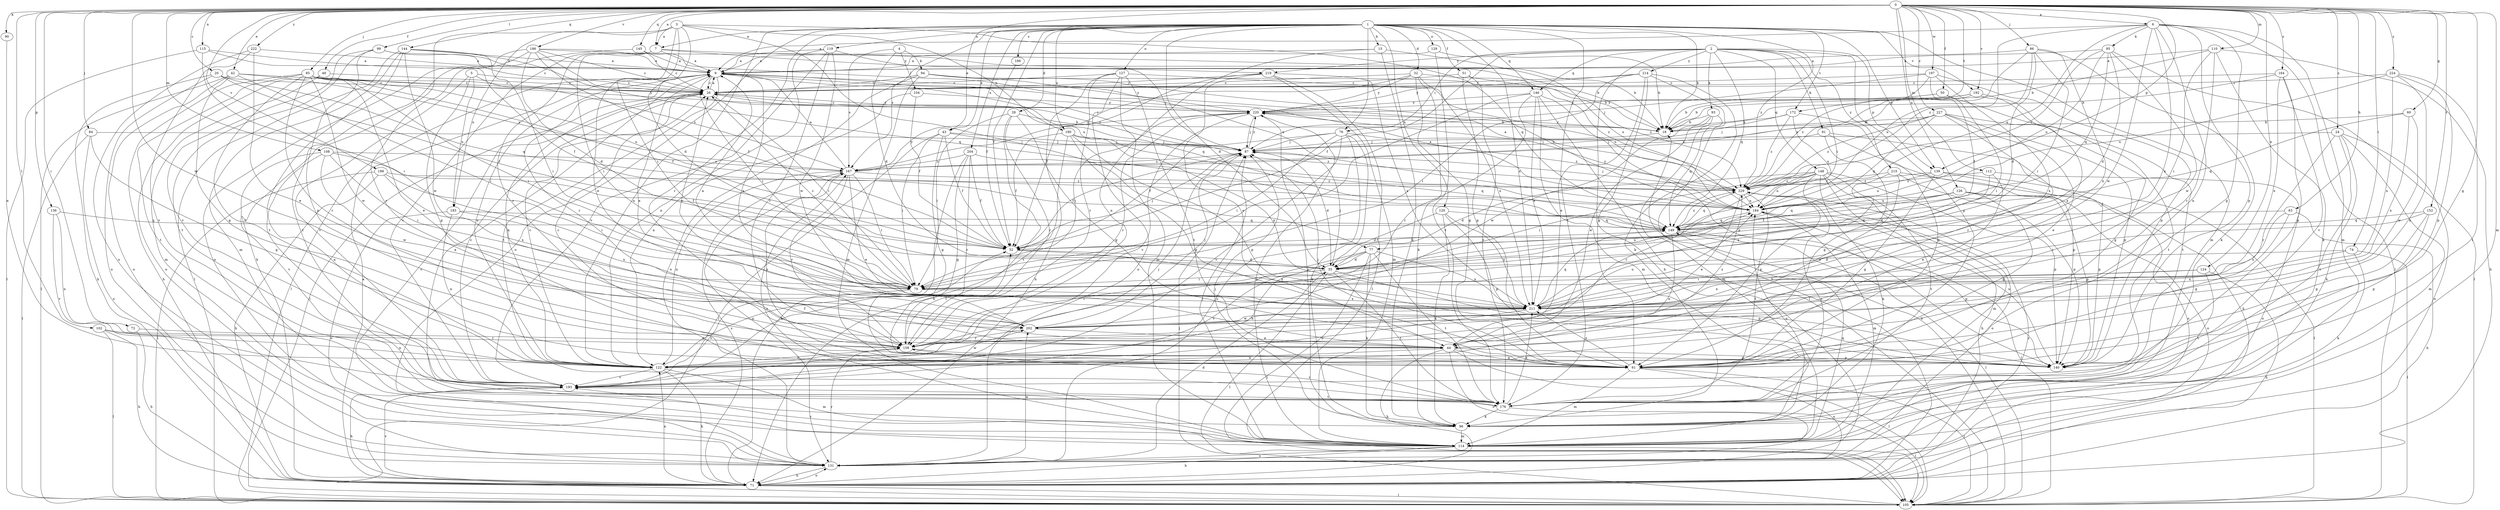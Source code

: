 strict digraph  {
0;
1;
2;
3;
4;
5;
6;
7;
9;
15;
18;
20;
24;
26;
28;
32;
35;
42;
43;
44;
49;
50;
51;
52;
60;
61;
63;
71;
72;
74;
76;
77;
79;
84;
85;
86;
87;
90;
91;
93;
94;
95;
96;
99;
102;
104;
105;
108;
110;
112;
114;
115;
119;
120;
122;
124;
126;
127;
129;
131;
136;
139;
140;
144;
145;
146;
148;
149;
152;
158;
164;
166;
167;
172;
176;
180;
183;
184;
186;
188;
192;
193;
197;
202;
204;
211;
214;
215;
219;
220;
222;
224;
227;
229;
0 -> 6  [label=a];
0 -> 7  [label=a];
0 -> 20  [label=c];
0 -> 24  [label=c];
0 -> 42  [label=e];
0 -> 43  [label=e];
0 -> 49  [label=f];
0 -> 50  [label=f];
0 -> 60  [label=g];
0 -> 61  [label=g];
0 -> 63  [label=h];
0 -> 72  [label=i];
0 -> 74  [label=i];
0 -> 84  [label=j];
0 -> 85  [label=j];
0 -> 86  [label=j];
0 -> 90  [label=k];
0 -> 99  [label=l];
0 -> 102  [label=l];
0 -> 108  [label=m];
0 -> 110  [label=m];
0 -> 112  [label=m];
0 -> 114  [label=m];
0 -> 115  [label=n];
0 -> 124  [label=o];
0 -> 126  [label=o];
0 -> 136  [label=p];
0 -> 139  [label=p];
0 -> 144  [label=q];
0 -> 145  [label=q];
0 -> 152  [label=r];
0 -> 164  [label=s];
0 -> 172  [label=t];
0 -> 186  [label=v];
0 -> 188  [label=v];
0 -> 192  [label=v];
0 -> 197  [label=w];
0 -> 202  [label=w];
0 -> 222  [label=z];
0 -> 224  [label=z];
0 -> 227  [label=z];
1 -> 7  [label=a];
1 -> 15  [label=b];
1 -> 18  [label=b];
1 -> 28  [label=d];
1 -> 32  [label=d];
1 -> 35  [label=d];
1 -> 43  [label=e];
1 -> 51  [label=f];
1 -> 52  [label=f];
1 -> 76  [label=i];
1 -> 114  [label=m];
1 -> 119  [label=n];
1 -> 120  [label=n];
1 -> 122  [label=n];
1 -> 127  [label=o];
1 -> 129  [label=o];
1 -> 131  [label=o];
1 -> 139  [label=p];
1 -> 146  [label=q];
1 -> 158  [label=r];
1 -> 166  [label=s];
1 -> 167  [label=s];
1 -> 172  [label=t];
1 -> 176  [label=t];
1 -> 180  [label=u];
1 -> 192  [label=v];
1 -> 204  [label=x];
1 -> 211  [label=x];
1 -> 229  [label=z];
2 -> 52  [label=f];
2 -> 61  [label=g];
2 -> 71  [label=h];
2 -> 76  [label=i];
2 -> 77  [label=i];
2 -> 91  [label=k];
2 -> 93  [label=k];
2 -> 139  [label=p];
2 -> 146  [label=q];
2 -> 148  [label=q];
2 -> 149  [label=q];
2 -> 214  [label=y];
2 -> 215  [label=y];
2 -> 219  [label=y];
3 -> 7  [label=a];
3 -> 35  [label=d];
3 -> 44  [label=e];
3 -> 71  [label=h];
3 -> 77  [label=i];
3 -> 79  [label=i];
3 -> 149  [label=q];
3 -> 180  [label=u];
3 -> 183  [label=u];
4 -> 35  [label=d];
4 -> 94  [label=k];
4 -> 104  [label=l];
4 -> 167  [label=s];
5 -> 26  [label=c];
5 -> 61  [label=g];
5 -> 167  [label=s];
5 -> 183  [label=u];
5 -> 193  [label=v];
6 -> 9  [label=a];
6 -> 61  [label=g];
6 -> 95  [label=k];
6 -> 105  [label=l];
6 -> 114  [label=m];
6 -> 122  [label=n];
6 -> 140  [label=p];
6 -> 184  [label=u];
6 -> 202  [label=w];
6 -> 211  [label=x];
6 -> 229  [label=z];
7 -> 9  [label=a];
7 -> 18  [label=b];
7 -> 79  [label=i];
7 -> 158  [label=r];
7 -> 193  [label=v];
7 -> 219  [label=y];
9 -> 26  [label=c];
9 -> 79  [label=i];
9 -> 87  [label=j];
9 -> 105  [label=l];
9 -> 122  [label=n];
9 -> 149  [label=q];
9 -> 158  [label=r];
9 -> 176  [label=t];
9 -> 211  [label=x];
15 -> 9  [label=a];
15 -> 96  [label=k];
15 -> 122  [label=n];
15 -> 184  [label=u];
18 -> 87  [label=j];
18 -> 220  [label=y];
20 -> 26  [label=c];
20 -> 52  [label=f];
20 -> 71  [label=h];
20 -> 131  [label=o];
20 -> 149  [label=q];
24 -> 87  [label=j];
24 -> 96  [label=k];
24 -> 114  [label=m];
24 -> 131  [label=o];
24 -> 158  [label=r];
24 -> 176  [label=t];
26 -> 9  [label=a];
26 -> 79  [label=i];
26 -> 105  [label=l];
26 -> 122  [label=n];
26 -> 220  [label=y];
28 -> 18  [label=b];
28 -> 61  [label=g];
28 -> 71  [label=h];
28 -> 79  [label=i];
28 -> 158  [label=r];
32 -> 18  [label=b];
32 -> 26  [label=c];
32 -> 61  [label=g];
32 -> 96  [label=k];
32 -> 167  [label=s];
32 -> 211  [label=x];
32 -> 220  [label=y];
35 -> 79  [label=i];
35 -> 87  [label=j];
35 -> 105  [label=l];
35 -> 122  [label=n];
35 -> 140  [label=p];
35 -> 176  [label=t];
35 -> 184  [label=u];
42 -> 26  [label=c];
42 -> 61  [label=g];
42 -> 79  [label=i];
42 -> 105  [label=l];
42 -> 131  [label=o];
42 -> 167  [label=s];
43 -> 52  [label=f];
43 -> 61  [label=g];
43 -> 79  [label=i];
43 -> 87  [label=j];
43 -> 105  [label=l];
43 -> 229  [label=z];
44 -> 61  [label=g];
44 -> 71  [label=h];
44 -> 105  [label=l];
44 -> 122  [label=n];
44 -> 131  [label=o];
44 -> 140  [label=p];
44 -> 229  [label=z];
49 -> 26  [label=c];
49 -> 114  [label=m];
49 -> 131  [label=o];
50 -> 18  [label=b];
50 -> 79  [label=i];
50 -> 176  [label=t];
50 -> 220  [label=y];
51 -> 26  [label=c];
51 -> 61  [label=g];
51 -> 176  [label=t];
51 -> 229  [label=z];
52 -> 35  [label=d];
52 -> 87  [label=j];
52 -> 211  [label=x];
60 -> 18  [label=b];
60 -> 149  [label=q];
60 -> 202  [label=w];
60 -> 211  [label=x];
61 -> 26  [label=c];
61 -> 87  [label=j];
61 -> 105  [label=l];
61 -> 114  [label=m];
61 -> 131  [label=o];
61 -> 167  [label=s];
61 -> 211  [label=x];
63 -> 61  [label=g];
63 -> 71  [label=h];
63 -> 149  [label=q];
63 -> 211  [label=x];
71 -> 9  [label=a];
71 -> 105  [label=l];
71 -> 122  [label=n];
71 -> 131  [label=o];
71 -> 167  [label=s];
71 -> 193  [label=v];
71 -> 229  [label=z];
72 -> 44  [label=e];
72 -> 71  [label=h];
74 -> 35  [label=d];
74 -> 96  [label=k];
74 -> 105  [label=l];
74 -> 211  [label=x];
76 -> 52  [label=f];
76 -> 79  [label=i];
76 -> 87  [label=j];
76 -> 96  [label=k];
76 -> 131  [label=o];
76 -> 193  [label=v];
76 -> 229  [label=z];
77 -> 35  [label=d];
77 -> 96  [label=k];
77 -> 105  [label=l];
77 -> 158  [label=r];
77 -> 176  [label=t];
77 -> 193  [label=v];
77 -> 211  [label=x];
79 -> 26  [label=c];
79 -> 193  [label=v];
79 -> 211  [label=x];
84 -> 61  [label=g];
84 -> 87  [label=j];
84 -> 105  [label=l];
84 -> 131  [label=o];
85 -> 26  [label=c];
85 -> 44  [label=e];
85 -> 52  [label=f];
85 -> 71  [label=h];
85 -> 79  [label=i];
85 -> 122  [label=n];
85 -> 158  [label=r];
85 -> 176  [label=t];
85 -> 184  [label=u];
85 -> 202  [label=w];
85 -> 220  [label=y];
86 -> 9  [label=a];
86 -> 35  [label=d];
86 -> 79  [label=i];
86 -> 96  [label=k];
86 -> 184  [label=u];
86 -> 211  [label=x];
86 -> 229  [label=z];
87 -> 26  [label=c];
87 -> 35  [label=d];
87 -> 52  [label=f];
87 -> 167  [label=s];
87 -> 220  [label=y];
90 -> 122  [label=n];
91 -> 61  [label=g];
91 -> 71  [label=h];
91 -> 87  [label=j];
91 -> 140  [label=p];
93 -> 18  [label=b];
93 -> 44  [label=e];
93 -> 114  [label=m];
93 -> 149  [label=q];
93 -> 202  [label=w];
94 -> 26  [label=c];
94 -> 114  [label=m];
94 -> 131  [label=o];
94 -> 184  [label=u];
94 -> 220  [label=y];
94 -> 229  [label=z];
95 -> 9  [label=a];
95 -> 35  [label=d];
95 -> 105  [label=l];
95 -> 149  [label=q];
95 -> 184  [label=u];
95 -> 202  [label=w];
95 -> 229  [label=z];
96 -> 9  [label=a];
96 -> 87  [label=j];
96 -> 114  [label=m];
96 -> 184  [label=u];
96 -> 220  [label=y];
99 -> 9  [label=a];
99 -> 26  [label=c];
99 -> 140  [label=p];
99 -> 176  [label=t];
99 -> 193  [label=v];
102 -> 71  [label=h];
102 -> 105  [label=l];
102 -> 122  [label=n];
102 -> 158  [label=r];
104 -> 52  [label=f];
104 -> 122  [label=n];
104 -> 220  [label=y];
105 -> 18  [label=b];
105 -> 87  [label=j];
108 -> 52  [label=f];
108 -> 79  [label=i];
108 -> 122  [label=n];
108 -> 167  [label=s];
108 -> 193  [label=v];
108 -> 202  [label=w];
110 -> 9  [label=a];
110 -> 18  [label=b];
110 -> 71  [label=h];
110 -> 79  [label=i];
110 -> 96  [label=k];
110 -> 158  [label=r];
112 -> 35  [label=d];
112 -> 44  [label=e];
112 -> 131  [label=o];
112 -> 229  [label=z];
114 -> 26  [label=c];
114 -> 71  [label=h];
114 -> 87  [label=j];
114 -> 105  [label=l];
114 -> 131  [label=o];
114 -> 149  [label=q];
114 -> 167  [label=s];
114 -> 193  [label=v];
114 -> 220  [label=y];
115 -> 9  [label=a];
115 -> 52  [label=f];
115 -> 79  [label=i];
115 -> 105  [label=l];
119 -> 9  [label=a];
119 -> 87  [label=j];
119 -> 122  [label=n];
119 -> 158  [label=r];
119 -> 193  [label=v];
119 -> 202  [label=w];
120 -> 35  [label=d];
120 -> 96  [label=k];
120 -> 140  [label=p];
120 -> 149  [label=q];
120 -> 211  [label=x];
122 -> 26  [label=c];
122 -> 52  [label=f];
122 -> 71  [label=h];
122 -> 114  [label=m];
122 -> 193  [label=v];
122 -> 202  [label=w];
124 -> 71  [label=h];
124 -> 79  [label=i];
124 -> 176  [label=t];
124 -> 211  [label=x];
126 -> 52  [label=f];
126 -> 61  [label=g];
126 -> 131  [label=o];
126 -> 140  [label=p];
126 -> 149  [label=q];
126 -> 184  [label=u];
127 -> 26  [label=c];
127 -> 71  [label=h];
127 -> 114  [label=m];
127 -> 131  [label=o];
127 -> 158  [label=r];
127 -> 176  [label=t];
127 -> 184  [label=u];
129 -> 9  [label=a];
129 -> 18  [label=b];
129 -> 176  [label=t];
131 -> 35  [label=d];
131 -> 71  [label=h];
131 -> 158  [label=r];
131 -> 202  [label=w];
136 -> 122  [label=n];
136 -> 149  [label=q];
136 -> 193  [label=v];
139 -> 61  [label=g];
139 -> 105  [label=l];
139 -> 140  [label=p];
139 -> 184  [label=u];
139 -> 229  [label=z];
140 -> 184  [label=u];
144 -> 9  [label=a];
144 -> 79  [label=i];
144 -> 105  [label=l];
144 -> 114  [label=m];
144 -> 149  [label=q];
144 -> 176  [label=t];
144 -> 202  [label=w];
145 -> 9  [label=a];
145 -> 26  [label=c];
145 -> 158  [label=r];
145 -> 184  [label=u];
146 -> 79  [label=i];
146 -> 105  [label=l];
146 -> 114  [label=m];
146 -> 140  [label=p];
146 -> 158  [label=r];
146 -> 211  [label=x];
146 -> 220  [label=y];
148 -> 35  [label=d];
148 -> 61  [label=g];
148 -> 71  [label=h];
148 -> 79  [label=i];
148 -> 96  [label=k];
148 -> 114  [label=m];
148 -> 140  [label=p];
148 -> 158  [label=r];
148 -> 176  [label=t];
148 -> 184  [label=u];
148 -> 229  [label=z];
149 -> 52  [label=f];
149 -> 105  [label=l];
149 -> 122  [label=n];
149 -> 140  [label=p];
149 -> 229  [label=z];
152 -> 61  [label=g];
152 -> 79  [label=i];
152 -> 140  [label=p];
152 -> 149  [label=q];
158 -> 52  [label=f];
158 -> 122  [label=n];
158 -> 140  [label=p];
164 -> 18  [label=b];
164 -> 26  [label=c];
164 -> 140  [label=p];
164 -> 193  [label=v];
164 -> 211  [label=x];
166 -> 52  [label=f];
167 -> 9  [label=a];
167 -> 44  [label=e];
167 -> 79  [label=i];
167 -> 122  [label=n];
167 -> 131  [label=o];
167 -> 158  [label=r];
167 -> 220  [label=y];
167 -> 229  [label=z];
172 -> 18  [label=b];
172 -> 61  [label=g];
172 -> 87  [label=j];
172 -> 184  [label=u];
172 -> 229  [label=z];
176 -> 96  [label=k];
176 -> 105  [label=l];
176 -> 158  [label=r];
176 -> 211  [label=x];
176 -> 229  [label=z];
180 -> 52  [label=f];
180 -> 61  [label=g];
180 -> 87  [label=j];
180 -> 140  [label=p];
180 -> 193  [label=v];
180 -> 211  [label=x];
183 -> 122  [label=n];
183 -> 131  [label=o];
183 -> 149  [label=q];
183 -> 211  [label=x];
184 -> 9  [label=a];
184 -> 105  [label=l];
184 -> 114  [label=m];
184 -> 149  [label=q];
184 -> 220  [label=y];
186 -> 9  [label=a];
186 -> 18  [label=b];
186 -> 26  [label=c];
186 -> 35  [label=d];
186 -> 52  [label=f];
186 -> 131  [label=o];
186 -> 176  [label=t];
186 -> 184  [label=u];
188 -> 71  [label=h];
188 -> 79  [label=i];
188 -> 105  [label=l];
188 -> 211  [label=x];
188 -> 229  [label=z];
192 -> 18  [label=b];
192 -> 167  [label=s];
192 -> 176  [label=t];
192 -> 211  [label=x];
192 -> 220  [label=y];
193 -> 26  [label=c];
193 -> 71  [label=h];
193 -> 87  [label=j];
193 -> 176  [label=t];
197 -> 26  [label=c];
197 -> 52  [label=f];
197 -> 87  [label=j];
197 -> 140  [label=p];
197 -> 211  [label=x];
197 -> 229  [label=z];
202 -> 9  [label=a];
202 -> 44  [label=e];
202 -> 87  [label=j];
202 -> 158  [label=r];
202 -> 184  [label=u];
204 -> 52  [label=f];
204 -> 61  [label=g];
204 -> 71  [label=h];
204 -> 149  [label=q];
204 -> 158  [label=r];
204 -> 167  [label=s];
211 -> 9  [label=a];
211 -> 26  [label=c];
211 -> 122  [label=n];
211 -> 149  [label=q];
211 -> 202  [label=w];
214 -> 26  [label=c];
214 -> 44  [label=e];
214 -> 61  [label=g];
214 -> 71  [label=h];
214 -> 79  [label=i];
214 -> 96  [label=k];
214 -> 220  [label=y];
215 -> 44  [label=e];
215 -> 131  [label=o];
215 -> 140  [label=p];
215 -> 211  [label=x];
215 -> 229  [label=z];
219 -> 26  [label=c];
219 -> 44  [label=e];
219 -> 52  [label=f];
219 -> 105  [label=l];
219 -> 114  [label=m];
219 -> 211  [label=x];
220 -> 18  [label=b];
220 -> 26  [label=c];
220 -> 79  [label=i];
220 -> 87  [label=j];
220 -> 158  [label=r];
220 -> 193  [label=v];
222 -> 9  [label=a];
222 -> 44  [label=e];
222 -> 131  [label=o];
222 -> 193  [label=v];
224 -> 26  [label=c];
224 -> 122  [label=n];
224 -> 140  [label=p];
224 -> 176  [label=t];
224 -> 184  [label=u];
224 -> 211  [label=x];
227 -> 18  [label=b];
227 -> 44  [label=e];
227 -> 61  [label=g];
227 -> 140  [label=p];
227 -> 149  [label=q];
227 -> 158  [label=r];
227 -> 167  [label=s];
227 -> 229  [label=z];
229 -> 9  [label=a];
229 -> 44  [label=e];
229 -> 87  [label=j];
229 -> 131  [label=o];
229 -> 149  [label=q];
229 -> 176  [label=t];
229 -> 184  [label=u];
}
